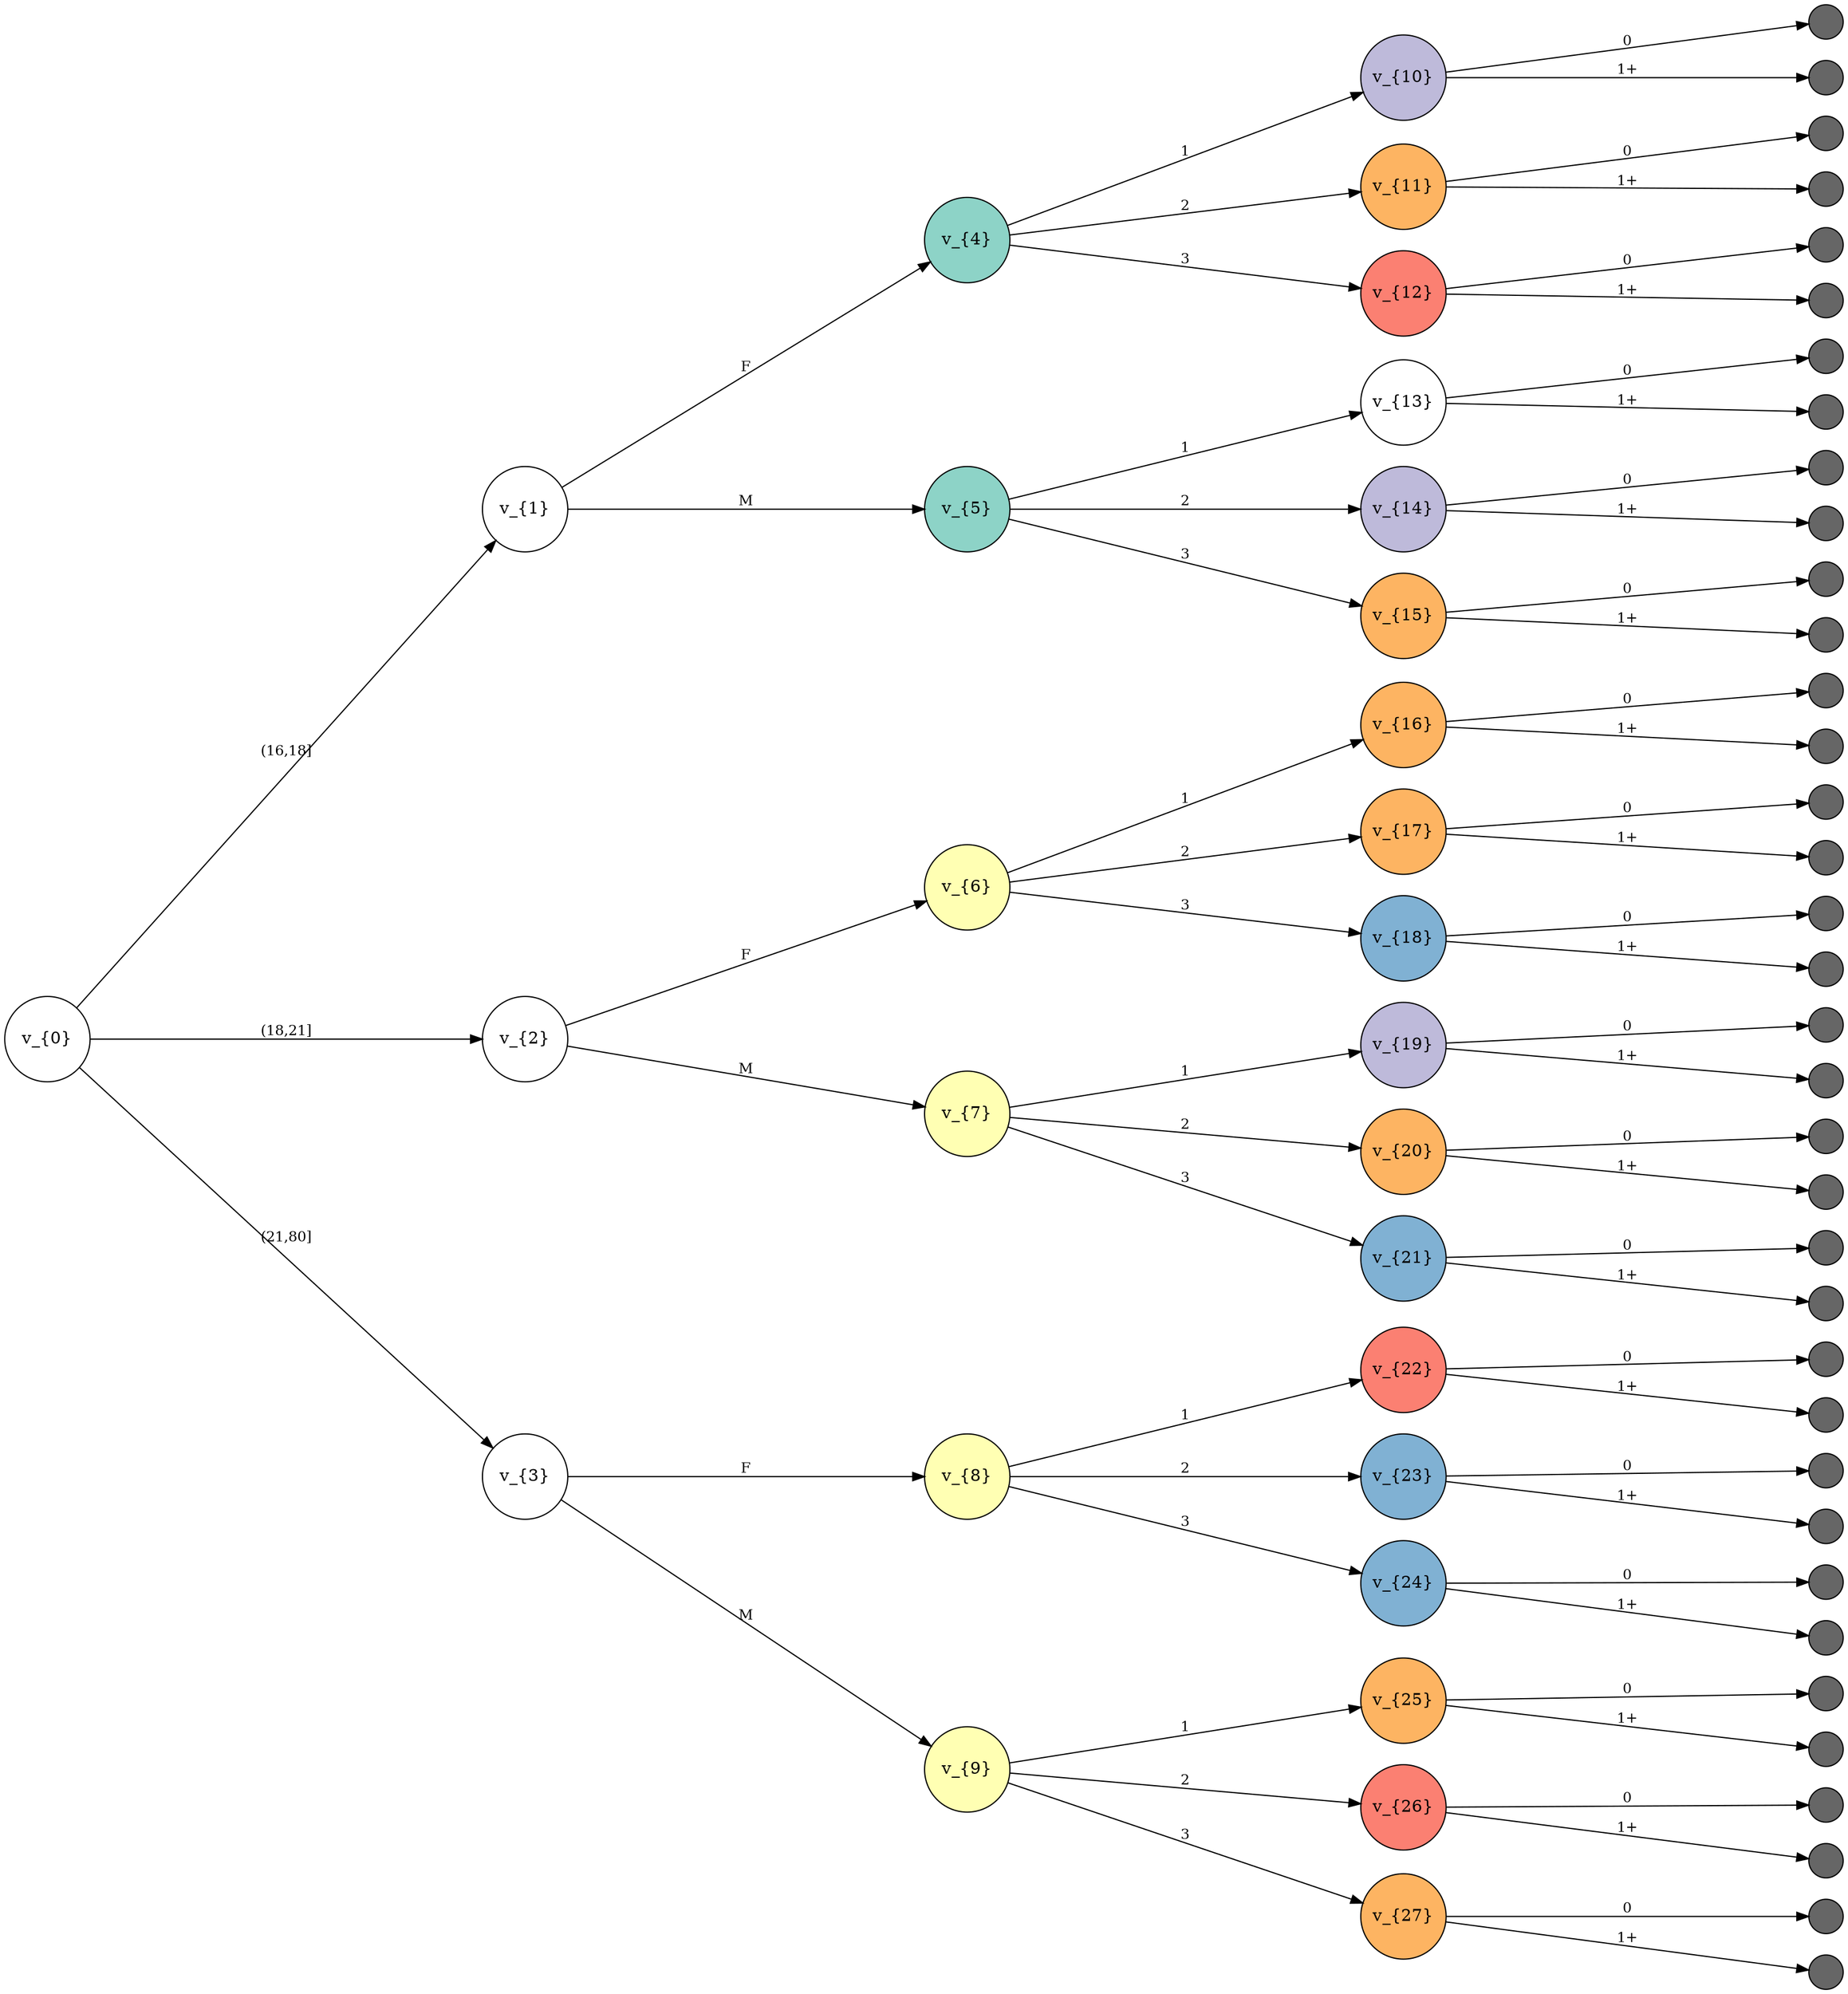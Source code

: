digraph G {
rankdir=LR;
ranksep=4;
"v_{0}" -> "v_{1}"  [color=black, fontsize=12, label="(16,18]", labelfontcolor="#009933"];
"v_{0}" -> "v_{2}"  [color=black, fontsize=12, label="(18,21]", labelfontcolor="#009933"];
"v_{0}" -> "v_{3}"  [color=black, fontsize=12, label="(21,80]", labelfontcolor="#009933"];
"v_{1}" -> "v_{4}"  [color=black, fontsize=12, label=F, labelfontcolor="#009933"];
"v_{1}" -> "v_{5}"  [color=black, fontsize=12, label=M, labelfontcolor="#009933"];
"v_{2}" -> "v_{6}"  [color=black, fontsize=12, label=F, labelfontcolor="#009933"];
"v_{2}" -> "v_{7}"  [color=black, fontsize=12, label=M, labelfontcolor="#009933"];
"v_{3}" -> "v_{8}"  [color=black, fontsize=12, label=F, labelfontcolor="#009933"];
"v_{3}" -> "v_{9}"  [color=black, fontsize=12, label=M, labelfontcolor="#009933"];
"v_{4}" -> "v_{10}"  [color=black, fontsize=12, label=1, labelfontcolor="#009933"];
"v_{4}" -> "v_{11}"  [color=black, fontsize=12, label=2, labelfontcolor="#009933"];
"v_{4}" -> "v_{12}"  [color=black, fontsize=12, label=3, labelfontcolor="#009933"];
"v_{5}" -> "v_{13}"  [color=black, fontsize=12, label=1, labelfontcolor="#009933"];
"v_{5}" -> "v_{14}"  [color=black, fontsize=12, label=2, labelfontcolor="#009933"];
"v_{5}" -> "v_{15}"  [color=black, fontsize=12, label=3, labelfontcolor="#009933"];
"v_{6}" -> "v_{16}"  [color=black, fontsize=12, label=1, labelfontcolor="#009933"];
"v_{6}" -> "v_{17}"  [color=black, fontsize=12, label=2, labelfontcolor="#009933"];
"v_{6}" -> "v_{18}"  [color=black, fontsize=12, label=3, labelfontcolor="#009933"];
"v_{7}" -> "v_{19}"  [color=black, fontsize=12, label=1, labelfontcolor="#009933"];
"v_{7}" -> "v_{20}"  [color=black, fontsize=12, label=2, labelfontcolor="#009933"];
"v_{7}" -> "v_{21}"  [color=black, fontsize=12, label=3, labelfontcolor="#009933"];
"v_{8}" -> "v_{22}"  [color=black, fontsize=12, label=1, labelfontcolor="#009933"];
"v_{8}" -> "v_{23}"  [color=black, fontsize=12, label=2, labelfontcolor="#009933"];
"v_{8}" -> "v_{24}"  [color=black, fontsize=12, label=3, labelfontcolor="#009933"];
"v_{9}" -> "v_{25}"  [color=black, fontsize=12, label=1, labelfontcolor="#009933"];
"v_{9}" -> "v_{26}"  [color=black, fontsize=12, label=2, labelfontcolor="#009933"];
"v_{9}" -> "v_{27}"  [color=black, fontsize=12, label=3, labelfontcolor="#009933"];
"v_{10}" -> "v_{28}"  [color=black, fontsize=12, label=0, labelfontcolor="#009933"];
"v_{10}" -> "v_{29}"  [color=black, fontsize=12, label="1+", labelfontcolor="#009933"];
"v_{11}" -> "v_{30}"  [color=black, fontsize=12, label=0, labelfontcolor="#009933"];
"v_{11}" -> "v_{31}"  [color=black, fontsize=12, label="1+", labelfontcolor="#009933"];
"v_{12}" -> "v_{32}"  [color=black, fontsize=12, label=0, labelfontcolor="#009933"];
"v_{12}" -> "v_{33}"  [color=black, fontsize=12, label="1+", labelfontcolor="#009933"];
"v_{13}" -> "v_{34}"  [color=black, fontsize=12, label=0, labelfontcolor="#009933"];
"v_{13}" -> "v_{35}"  [color=black, fontsize=12, label="1+", labelfontcolor="#009933"];
"v_{14}" -> "v_{36}"  [color=black, fontsize=12, label=0, labelfontcolor="#009933"];
"v_{14}" -> "v_{37}"  [color=black, fontsize=12, label="1+", labelfontcolor="#009933"];
"v_{15}" -> "v_{38}"  [color=black, fontsize=12, label=0, labelfontcolor="#009933"];
"v_{15}" -> "v_{39}"  [color=black, fontsize=12, label="1+", labelfontcolor="#009933"];
"v_{16}" -> "v_{40}"  [color=black, fontsize=12, label=0, labelfontcolor="#009933"];
"v_{16}" -> "v_{41}"  [color=black, fontsize=12, label="1+", labelfontcolor="#009933"];
"v_{17}" -> "v_{42}"  [color=black, fontsize=12, label=0, labelfontcolor="#009933"];
"v_{17}" -> "v_{43}"  [color=black, fontsize=12, label="1+", labelfontcolor="#009933"];
"v_{18}" -> "v_{44}"  [color=black, fontsize=12, label=0, labelfontcolor="#009933"];
"v_{18}" -> "v_{45}"  [color=black, fontsize=12, label="1+", labelfontcolor="#009933"];
"v_{19}" -> "v_{46}"  [color=black, fontsize=12, label=0, labelfontcolor="#009933"];
"v_{19}" -> "v_{47}"  [color=black, fontsize=12, label="1+", labelfontcolor="#009933"];
"v_{20}" -> "v_{48}"  [color=black, fontsize=12, label=0, labelfontcolor="#009933"];
"v_{20}" -> "v_{49}"  [color=black, fontsize=12, label="1+", labelfontcolor="#009933"];
"v_{21}" -> "v_{50}"  [color=black, fontsize=12, label=0, labelfontcolor="#009933"];
"v_{21}" -> "v_{51}"  [color=black, fontsize=12, label="1+", labelfontcolor="#009933"];
"v_{22}" -> "v_{52}"  [color=black, fontsize=12, label=0, labelfontcolor="#009933"];
"v_{22}" -> "v_{53}"  [color=black, fontsize=12, label="1+", labelfontcolor="#009933"];
"v_{23}" -> "v_{54}"  [color=black, fontsize=12, label=0, labelfontcolor="#009933"];
"v_{23}" -> "v_{55}"  [color=black, fontsize=12, label="1+", labelfontcolor="#009933"];
"v_{24}" -> "v_{56}"  [color=black, fontsize=12, label=0, labelfontcolor="#009933"];
"v_{24}" -> "v_{57}"  [color=black, fontsize=12, label="1+", labelfontcolor="#009933"];
"v_{25}" -> "v_{58}"  [color=black, fontsize=12, label=0, labelfontcolor="#009933"];
"v_{25}" -> "v_{59}"  [color=black, fontsize=12, label="1+", labelfontcolor="#009933"];
"v_{26}" -> "v_{60}"  [color=black, fontsize=12, label=0, labelfontcolor="#009933"];
"v_{26}" -> "v_{61}"  [color=black, fontsize=12, label="1+", labelfontcolor="#009933"];
"v_{27}" -> "v_{62}"  [color=black, fontsize=12, label=0, labelfontcolor="#009933"];
"v_{27}" -> "v_{63}"  [color=black, fontsize=12, label="1+", labelfontcolor="#009933"];
"v_{0}" [fillcolor=white, fixedsize=True, label="v_{0}", shape=circle, style=filled, width=1];
"v_{1}" [fillcolor=white, fixedsize=True, label="v_{1}", shape=circle, style=filled, width=1];
"v_{2}" [fillcolor=white, fixedsize=True, label="v_{2}", shape=circle, style=filled, width=1];
"v_{3}" [fillcolor=white, fixedsize=True, label="v_{3}", shape=circle, style=filled, width=1];
"v_{4}" [fillcolor="#8dd3c7", fixedsize=True, label="v_{4}", shape=circle, style=filled, width=1];
"v_{5}" [fillcolor="#8dd3c7", fixedsize=True, label="v_{5}", shape=circle, style=filled, width=1];
"v_{6}" [fillcolor="#ffffb3", fixedsize=True, label="v_{6}", shape=circle, style=filled, width=1];
"v_{7}" [fillcolor="#ffffb3", fixedsize=True, label="v_{7}", shape=circle, style=filled, width=1];
"v_{8}" [fillcolor="#ffffb3", fixedsize=True, label="v_{8}", shape=circle, style=filled, width=1];
"v_{9}" [fillcolor="#ffffb3", fixedsize=True, label="v_{9}", shape=circle, style=filled, width=1];
"v_{10}" [fillcolor="#bebada", fixedsize=True, label="v_{10}", shape=circle, style=filled, width=1];
"v_{11}" [fillcolor="#fdb462", fixedsize=True, label="v_{11}", shape=circle, style=filled, width=1];
"v_{12}" [fillcolor="#fb8072", fixedsize=True, label="v_{12}", shape=circle, style=filled, width=1];
"v_{13}" [fillcolor=white, fixedsize=True, label="v_{13}", shape=circle, style=filled, width=1];
"v_{14}" [fillcolor="#bebada", fixedsize=True, label="v_{14}", shape=circle, style=filled, width=1];
"v_{15}" [fillcolor="#fdb462", fixedsize=True, label="v_{15}", shape=circle, style=filled, width=1];
"v_{16}" [fillcolor="#fdb462", fixedsize=True, label="v_{16}", shape=circle, style=filled, width=1];
"v_{17}" [fillcolor="#fdb462", fixedsize=True, label="v_{17}", shape=circle, style=filled, width=1];
"v_{18}" [fillcolor="#80b1d3", fixedsize=True, label="v_{18}", shape=circle, style=filled, width=1];
"v_{19}" [fillcolor="#bebada", fixedsize=True, label="v_{19}", shape=circle, style=filled, width=1];
"v_{20}" [fillcolor="#fdb462", fixedsize=True, label="v_{20}", shape=circle, style=filled, width=1];
"v_{21}" [fillcolor="#80b1d3", fixedsize=True, label="v_{21}", shape=circle, style=filled, width=1];
"v_{22}" [fillcolor="#fb8072", fixedsize=True, label="v_{22}", shape=circle, style=filled, width=1];
"v_{23}" [fillcolor="#80b1d3", fixedsize=True, label="v_{23}", shape=circle, style=filled, width=1];
"v_{24}" [fillcolor="#80b1d3", fixedsize=True, label="v_{24}", shape=circle, style=filled, width=1];
"v_{25}" [fillcolor="#fdb462", fixedsize=True, label="v_{25}", shape=circle, style=filled, width=1];
"v_{26}" [fillcolor="#fb8072", fixedsize=True, label="v_{26}", shape=circle, style=filled, width=1];
"v_{27}" [fillcolor="#fdb462", fixedsize=True, label="v_{27}", shape=circle, style=filled, width=1];
"v_{28}" [fillcolor="#666666", label="", shape=circle, style=filled, width=0.4];
"v_{29}" [fillcolor="#666666", label="", shape=circle, style=filled, width=0.4];
"v_{30}" [fillcolor="#666666", label="", shape=circle, style=filled, width=0.4];
"v_{31}" [fillcolor="#666666", label="", shape=circle, style=filled, width=0.4];
"v_{32}" [fillcolor="#666666", label="", shape=circle, style=filled, width=0.4];
"v_{33}" [fillcolor="#666666", label="", shape=circle, style=filled, width=0.4];
"v_{34}" [fillcolor="#666666", label="", shape=circle, style=filled, width=0.4];
"v_{35}" [fillcolor="#666666", label="", shape=circle, style=filled, width=0.4];
"v_{36}" [fillcolor="#666666", label="", shape=circle, style=filled, width=0.4];
"v_{37}" [fillcolor="#666666", label="", shape=circle, style=filled, width=0.4];
"v_{38}" [fillcolor="#666666", label="", shape=circle, style=filled, width=0.4];
"v_{39}" [fillcolor="#666666", label="", shape=circle, style=filled, width=0.4];
"v_{40}" [fillcolor="#666666", label="", shape=circle, style=filled, width=0.4];
"v_{41}" [fillcolor="#666666", label="", shape=circle, style=filled, width=0.4];
"v_{42}" [fillcolor="#666666", label="", shape=circle, style=filled, width=0.4];
"v_{43}" [fillcolor="#666666", label="", shape=circle, style=filled, width=0.4];
"v_{44}" [fillcolor="#666666", label="", shape=circle, style=filled, width=0.4];
"v_{45}" [fillcolor="#666666", label="", shape=circle, style=filled, width=0.4];
"v_{46}" [fillcolor="#666666", label="", shape=circle, style=filled, width=0.4];
"v_{47}" [fillcolor="#666666", label="", shape=circle, style=filled, width=0.4];
"v_{48}" [fillcolor="#666666", label="", shape=circle, style=filled, width=0.4];
"v_{49}" [fillcolor="#666666", label="", shape=circle, style=filled, width=0.4];
"v_{50}" [fillcolor="#666666", label="", shape=circle, style=filled, width=0.4];
"v_{51}" [fillcolor="#666666", label="", shape=circle, style=filled, width=0.4];
"v_{52}" [fillcolor="#666666", label="", shape=circle, style=filled, width=0.4];
"v_{53}" [fillcolor="#666666", label="", shape=circle, style=filled, width=0.4];
"v_{54}" [fillcolor="#666666", label="", shape=circle, style=filled, width=0.4];
"v_{55}" [fillcolor="#666666", label="", shape=circle, style=filled, width=0.4];
"v_{56}" [fillcolor="#666666", label="", shape=circle, style=filled, width=0.4];
"v_{57}" [fillcolor="#666666", label="", shape=circle, style=filled, width=0.4];
"v_{58}" [fillcolor="#666666", label="", shape=circle, style=filled, width=0.4];
"v_{59}" [fillcolor="#666666", label="", shape=circle, style=filled, width=0.4];
"v_{60}" [fillcolor="#666666", label="", shape=circle, style=filled, width=0.4];
"v_{61}" [fillcolor="#666666", label="", shape=circle, style=filled, width=0.4];
"v_{62}" [fillcolor="#666666", label="", shape=circle, style=filled, width=0.4];
"v_{63}" [fillcolor="#666666", label="", shape=circle, style=filled, width=0.4];
}
